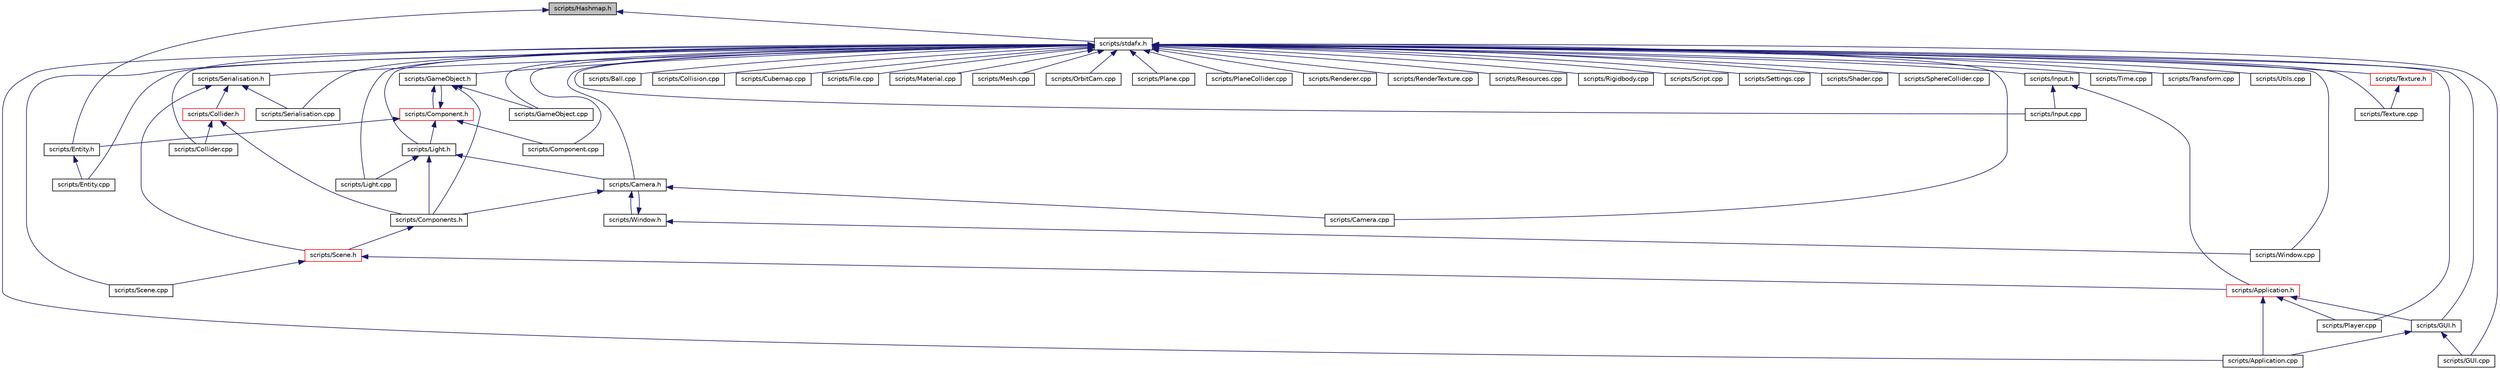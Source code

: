 digraph "scripts/Hashmap.h"
{
 // LATEX_PDF_SIZE
  edge [fontname="Helvetica",fontsize="10",labelfontname="Helvetica",labelfontsize="10"];
  node [fontname="Helvetica",fontsize="10",shape=record];
  Node1 [label="scripts/Hashmap.h",height=0.2,width=0.4,color="black", fillcolor="grey75", style="filled", fontcolor="black",tooltip=" "];
  Node1 -> Node2 [dir="back",color="midnightblue",fontsize="10",style="solid"];
  Node2 [label="scripts/Entity.h",height=0.2,width=0.4,color="black", fillcolor="white", style="filled",URL="$_entity_8h.html",tooltip=" "];
  Node2 -> Node3 [dir="back",color="midnightblue",fontsize="10",style="solid"];
  Node3 [label="scripts/Entity.cpp",height=0.2,width=0.4,color="black", fillcolor="white", style="filled",URL="$_entity_8cpp.html",tooltip=" "];
  Node1 -> Node4 [dir="back",color="midnightblue",fontsize="10",style="solid"];
  Node4 [label="scripts/stdafx.h",height=0.2,width=0.4,color="black", fillcolor="white", style="filled",URL="$stdafx_8h.html",tooltip=" "];
  Node4 -> Node5 [dir="back",color="midnightblue",fontsize="10",style="solid"];
  Node5 [label="scripts/Application.cpp",height=0.2,width=0.4,color="black", fillcolor="white", style="filled",URL="$_application_8cpp.html",tooltip=" "];
  Node4 -> Node6 [dir="back",color="midnightblue",fontsize="10",style="solid"];
  Node6 [label="scripts/Ball.cpp",height=0.2,width=0.4,color="black", fillcolor="white", style="filled",URL="$_ball_8cpp.html",tooltip=" "];
  Node4 -> Node7 [dir="back",color="midnightblue",fontsize="10",style="solid"];
  Node7 [label="scripts/Camera.cpp",height=0.2,width=0.4,color="black", fillcolor="white", style="filled",URL="$_camera_8cpp.html",tooltip=" "];
  Node4 -> Node8 [dir="back",color="midnightblue",fontsize="10",style="solid"];
  Node8 [label="scripts/Camera.h",height=0.2,width=0.4,color="black", fillcolor="white", style="filled",URL="$_camera_8h.html",tooltip=" "];
  Node8 -> Node7 [dir="back",color="midnightblue",fontsize="10",style="solid"];
  Node8 -> Node9 [dir="back",color="midnightblue",fontsize="10",style="solid"];
  Node9 [label="scripts/Components.h",height=0.2,width=0.4,color="black", fillcolor="white", style="filled",URL="$_components_8h.html",tooltip=" "];
  Node9 -> Node10 [dir="back",color="midnightblue",fontsize="10",style="solid"];
  Node10 [label="scripts/Scene.h",height=0.2,width=0.4,color="red", fillcolor="white", style="filled",URL="$_scene_8h.html",tooltip=" "];
  Node10 -> Node11 [dir="back",color="midnightblue",fontsize="10",style="solid"];
  Node11 [label="scripts/Application.h",height=0.2,width=0.4,color="red", fillcolor="white", style="filled",URL="$_application_8h.html",tooltip=" "];
  Node11 -> Node5 [dir="back",color="midnightblue",fontsize="10",style="solid"];
  Node11 -> Node12 [dir="back",color="midnightblue",fontsize="10",style="solid"];
  Node12 [label="scripts/GUI.h",height=0.2,width=0.4,color="black", fillcolor="white", style="filled",URL="$_g_u_i_8h.html",tooltip=" "];
  Node12 -> Node5 [dir="back",color="midnightblue",fontsize="10",style="solid"];
  Node12 -> Node13 [dir="back",color="midnightblue",fontsize="10",style="solid"];
  Node13 [label="scripts/GUI.cpp",height=0.2,width=0.4,color="black", fillcolor="white", style="filled",URL="$_g_u_i_8cpp.html",tooltip=" "];
  Node11 -> Node15 [dir="back",color="midnightblue",fontsize="10",style="solid"];
  Node15 [label="scripts/Player.cpp",height=0.2,width=0.4,color="black", fillcolor="white", style="filled",URL="$_player_8cpp.html",tooltip=" "];
  Node10 -> Node23 [dir="back",color="midnightblue",fontsize="10",style="solid"];
  Node23 [label="scripts/Scene.cpp",height=0.2,width=0.4,color="black", fillcolor="white", style="filled",URL="$_scene_8cpp.html",tooltip=" "];
  Node8 -> Node24 [dir="back",color="midnightblue",fontsize="10",style="solid"];
  Node24 [label="scripts/Window.h",height=0.2,width=0.4,color="black", fillcolor="white", style="filled",URL="$_window_8h.html",tooltip=" "];
  Node24 -> Node8 [dir="back",color="midnightblue",fontsize="10",style="solid"];
  Node24 -> Node25 [dir="back",color="midnightblue",fontsize="10",style="solid"];
  Node25 [label="scripts/Window.cpp",height=0.2,width=0.4,color="black", fillcolor="white", style="filled",URL="$_window_8cpp.html",tooltip=" "];
  Node4 -> Node26 [dir="back",color="midnightblue",fontsize="10",style="solid"];
  Node26 [label="scripts/Collider.cpp",height=0.2,width=0.4,color="black", fillcolor="white", style="filled",URL="$_collider_8cpp.html",tooltip=" "];
  Node4 -> Node27 [dir="back",color="midnightblue",fontsize="10",style="solid"];
  Node27 [label="scripts/Collision.cpp",height=0.2,width=0.4,color="black", fillcolor="white", style="filled",URL="$_collision_8cpp.html",tooltip=" "];
  Node4 -> Node28 [dir="back",color="midnightblue",fontsize="10",style="solid"];
  Node28 [label="scripts/Component.cpp",height=0.2,width=0.4,color="black", fillcolor="white", style="filled",URL="$_component_8cpp.html",tooltip=" "];
  Node4 -> Node29 [dir="back",color="midnightblue",fontsize="10",style="solid"];
  Node29 [label="scripts/Cubemap.cpp",height=0.2,width=0.4,color="black", fillcolor="white", style="filled",URL="$_cubemap_8cpp.html",tooltip=" "];
  Node4 -> Node3 [dir="back",color="midnightblue",fontsize="10",style="solid"];
  Node4 -> Node30 [dir="back",color="midnightblue",fontsize="10",style="solid"];
  Node30 [label="scripts/File.cpp",height=0.2,width=0.4,color="black", fillcolor="white", style="filled",URL="$_file_8cpp.html",tooltip=" "];
  Node4 -> Node31 [dir="back",color="midnightblue",fontsize="10",style="solid"];
  Node31 [label="scripts/GameObject.cpp",height=0.2,width=0.4,color="black", fillcolor="white", style="filled",URL="$_game_object_8cpp.html",tooltip=" "];
  Node4 -> Node32 [dir="back",color="midnightblue",fontsize="10",style="solid"];
  Node32 [label="scripts/GameObject.h",height=0.2,width=0.4,color="black", fillcolor="white", style="filled",URL="$_game_object_8h.html",tooltip=" "];
  Node32 -> Node33 [dir="back",color="midnightblue",fontsize="10",style="solid"];
  Node33 [label="scripts/Component.h",height=0.2,width=0.4,color="red", fillcolor="white", style="filled",URL="$_component_8h.html",tooltip=" "];
  Node33 -> Node28 [dir="back",color="midnightblue",fontsize="10",style="solid"];
  Node33 -> Node2 [dir="back",color="midnightblue",fontsize="10",style="solid"];
  Node33 -> Node32 [dir="back",color="midnightblue",fontsize="10",style="solid"];
  Node33 -> Node34 [dir="back",color="midnightblue",fontsize="10",style="solid"];
  Node34 [label="scripts/Light.h",height=0.2,width=0.4,color="black", fillcolor="white", style="filled",URL="$_light_8h.html",tooltip=" "];
  Node34 -> Node8 [dir="back",color="midnightblue",fontsize="10",style="solid"];
  Node34 -> Node9 [dir="back",color="midnightblue",fontsize="10",style="solid"];
  Node34 -> Node35 [dir="back",color="midnightblue",fontsize="10",style="solid"];
  Node35 [label="scripts/Light.cpp",height=0.2,width=0.4,color="black", fillcolor="white", style="filled",URL="$_light_8cpp.html",tooltip=" "];
  Node32 -> Node9 [dir="back",color="midnightblue",fontsize="10",style="solid"];
  Node32 -> Node31 [dir="back",color="midnightblue",fontsize="10",style="solid"];
  Node4 -> Node13 [dir="back",color="midnightblue",fontsize="10",style="solid"];
  Node4 -> Node12 [dir="back",color="midnightblue",fontsize="10",style="solid"];
  Node4 -> Node52 [dir="back",color="midnightblue",fontsize="10",style="solid"];
  Node52 [label="scripts/Input.cpp",height=0.2,width=0.4,color="black", fillcolor="white", style="filled",URL="$_input_8cpp.html",tooltip=" "];
  Node4 -> Node53 [dir="back",color="midnightblue",fontsize="10",style="solid"];
  Node53 [label="scripts/Input.h",height=0.2,width=0.4,color="black", fillcolor="white", style="filled",URL="$_input_8h.html",tooltip=" "];
  Node53 -> Node11 [dir="back",color="midnightblue",fontsize="10",style="solid"];
  Node53 -> Node52 [dir="back",color="midnightblue",fontsize="10",style="solid"];
  Node4 -> Node35 [dir="back",color="midnightblue",fontsize="10",style="solid"];
  Node4 -> Node34 [dir="back",color="midnightblue",fontsize="10",style="solid"];
  Node4 -> Node54 [dir="back",color="midnightblue",fontsize="10",style="solid"];
  Node54 [label="scripts/Material.cpp",height=0.2,width=0.4,color="black", fillcolor="white", style="filled",URL="$_material_8cpp.html",tooltip=" "];
  Node4 -> Node55 [dir="back",color="midnightblue",fontsize="10",style="solid"];
  Node55 [label="scripts/Mesh.cpp",height=0.2,width=0.4,color="black", fillcolor="white", style="filled",URL="$_mesh_8cpp.html",tooltip=" "];
  Node4 -> Node19 [dir="back",color="midnightblue",fontsize="10",style="solid"];
  Node19 [label="scripts/OrbitCam.cpp",height=0.2,width=0.4,color="black", fillcolor="white", style="filled",URL="$_orbit_cam_8cpp.html",tooltip=" "];
  Node4 -> Node21 [dir="back",color="midnightblue",fontsize="10",style="solid"];
  Node21 [label="scripts/Plane.cpp",height=0.2,width=0.4,color="black", fillcolor="white", style="filled",URL="$_plane_8cpp.html",tooltip=" "];
  Node4 -> Node42 [dir="back",color="midnightblue",fontsize="10",style="solid"];
  Node42 [label="scripts/PlaneCollider.cpp",height=0.2,width=0.4,color="black", fillcolor="white", style="filled",URL="$_plane_collider_8cpp.html",tooltip=" "];
  Node4 -> Node15 [dir="back",color="midnightblue",fontsize="10",style="solid"];
  Node4 -> Node46 [dir="back",color="midnightblue",fontsize="10",style="solid"];
  Node46 [label="scripts/Renderer.cpp",height=0.2,width=0.4,color="black", fillcolor="white", style="filled",URL="$_renderer_8cpp.html",tooltip=" "];
  Node4 -> Node56 [dir="back",color="midnightblue",fontsize="10",style="solid"];
  Node56 [label="scripts/RenderTexture.cpp",height=0.2,width=0.4,color="black", fillcolor="white", style="filled",URL="$_render_texture_8cpp.html",tooltip=" "];
  Node4 -> Node57 [dir="back",color="midnightblue",fontsize="10",style="solid"];
  Node57 [label="scripts/Resources.cpp",height=0.2,width=0.4,color="black", fillcolor="white", style="filled",URL="$_resources_8cpp.html",tooltip=" "];
  Node4 -> Node48 [dir="back",color="midnightblue",fontsize="10",style="solid"];
  Node48 [label="scripts/Rigidbody.cpp",height=0.2,width=0.4,color="black", fillcolor="white", style="filled",URL="$_rigidbody_8cpp.html",tooltip=" "];
  Node4 -> Node23 [dir="back",color="midnightblue",fontsize="10",style="solid"];
  Node4 -> Node37 [dir="back",color="midnightblue",fontsize="10",style="solid"];
  Node37 [label="scripts/Script.cpp",height=0.2,width=0.4,color="black", fillcolor="white", style="filled",URL="$_script_8cpp.html",tooltip=" "];
  Node4 -> Node50 [dir="back",color="midnightblue",fontsize="10",style="solid"];
  Node50 [label="scripts/Serialisation.cpp",height=0.2,width=0.4,color="black", fillcolor="white", style="filled",URL="$_serialisation_8cpp.html",tooltip=" "];
  Node4 -> Node49 [dir="back",color="midnightblue",fontsize="10",style="solid"];
  Node49 [label="scripts/Serialisation.h",height=0.2,width=0.4,color="black", fillcolor="white", style="filled",URL="$_serialisation_8h.html",tooltip=" "];
  Node49 -> Node39 [dir="back",color="midnightblue",fontsize="10",style="solid"];
  Node39 [label="scripts/Collider.h",height=0.2,width=0.4,color="red", fillcolor="white", style="filled",URL="$_collider_8h.html",tooltip=" "];
  Node39 -> Node26 [dir="back",color="midnightblue",fontsize="10",style="solid"];
  Node39 -> Node9 [dir="back",color="midnightblue",fontsize="10",style="solid"];
  Node49 -> Node10 [dir="back",color="midnightblue",fontsize="10",style="solid"];
  Node49 -> Node50 [dir="back",color="midnightblue",fontsize="10",style="solid"];
  Node4 -> Node58 [dir="back",color="midnightblue",fontsize="10",style="solid"];
  Node58 [label="scripts/Settings.cpp",height=0.2,width=0.4,color="black", fillcolor="white", style="filled",URL="$_settings_8cpp.html",tooltip=" "];
  Node4 -> Node59 [dir="back",color="midnightblue",fontsize="10",style="solid"];
  Node59 [label="scripts/Shader.cpp",height=0.2,width=0.4,color="black", fillcolor="white", style="filled",URL="$_shader_8cpp.html",tooltip=" "];
  Node4 -> Node44 [dir="back",color="midnightblue",fontsize="10",style="solid"];
  Node44 [label="scripts/SphereCollider.cpp",height=0.2,width=0.4,color="black", fillcolor="white", style="filled",URL="$_sphere_collider_8cpp.html",tooltip=" "];
  Node4 -> Node60 [dir="back",color="midnightblue",fontsize="10",style="solid"];
  Node60 [label="scripts/Texture.cpp",height=0.2,width=0.4,color="black", fillcolor="white", style="filled",URL="$_texture_8cpp.html",tooltip=" "];
  Node4 -> Node61 [dir="back",color="midnightblue",fontsize="10",style="solid"];
  Node61 [label="scripts/Texture.h",height=0.2,width=0.4,color="red", fillcolor="white", style="filled",URL="$_texture_8h.html",tooltip=" "];
  Node61 -> Node60 [dir="back",color="midnightblue",fontsize="10",style="solid"];
  Node4 -> Node68 [dir="back",color="midnightblue",fontsize="10",style="solid"];
  Node68 [label="scripts/Time.cpp",height=0.2,width=0.4,color="black", fillcolor="white", style="filled",URL="$_time_8cpp.html",tooltip=" "];
  Node4 -> Node51 [dir="back",color="midnightblue",fontsize="10",style="solid"];
  Node51 [label="scripts/Transform.cpp",height=0.2,width=0.4,color="black", fillcolor="white", style="filled",URL="$_transform_8cpp.html",tooltip=" "];
  Node4 -> Node69 [dir="back",color="midnightblue",fontsize="10",style="solid"];
  Node69 [label="scripts/Utils.cpp",height=0.2,width=0.4,color="black", fillcolor="white", style="filled",URL="$_utils_8cpp.html",tooltip=" "];
  Node4 -> Node25 [dir="back",color="midnightblue",fontsize="10",style="solid"];
}
